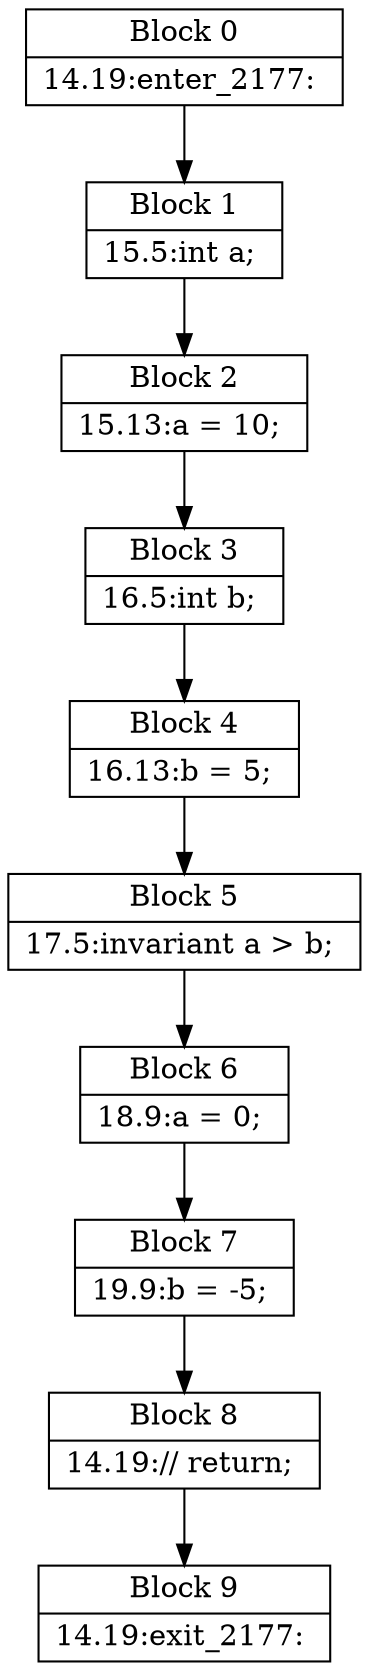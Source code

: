 digraph G {
   node [shape=record];
B0[label="{Block 0|14.19:enter_2177: \n}"];
B1[label="{Block 1|15.5:int a; \n}"];
B2[label="{Block 2|15.13:a = 10; \n}"];
B3[label="{Block 3|16.5:int b; \n}"];
B4[label="{Block 4|16.13:b = 5; \n}"];
B5[label="{Block 5|17.5:invariant a \> b; \n}"];
B6[label="{Block 6|18.9:a = 0; \n}"];
B7[label="{Block 7|19.9:b = -5; \n}"];
B8[label="{Block 8|14.19:// return; \n}"];
B9[label="{Block 9|14.19:exit_2177: \n}"];
B0 -> B1;
B1 -> B2;
B2 -> B3;
B3 -> B4;
B4 -> B5;
B5 -> B6;
B6 -> B7;
B7 -> B8;
B8 -> B9;
}
